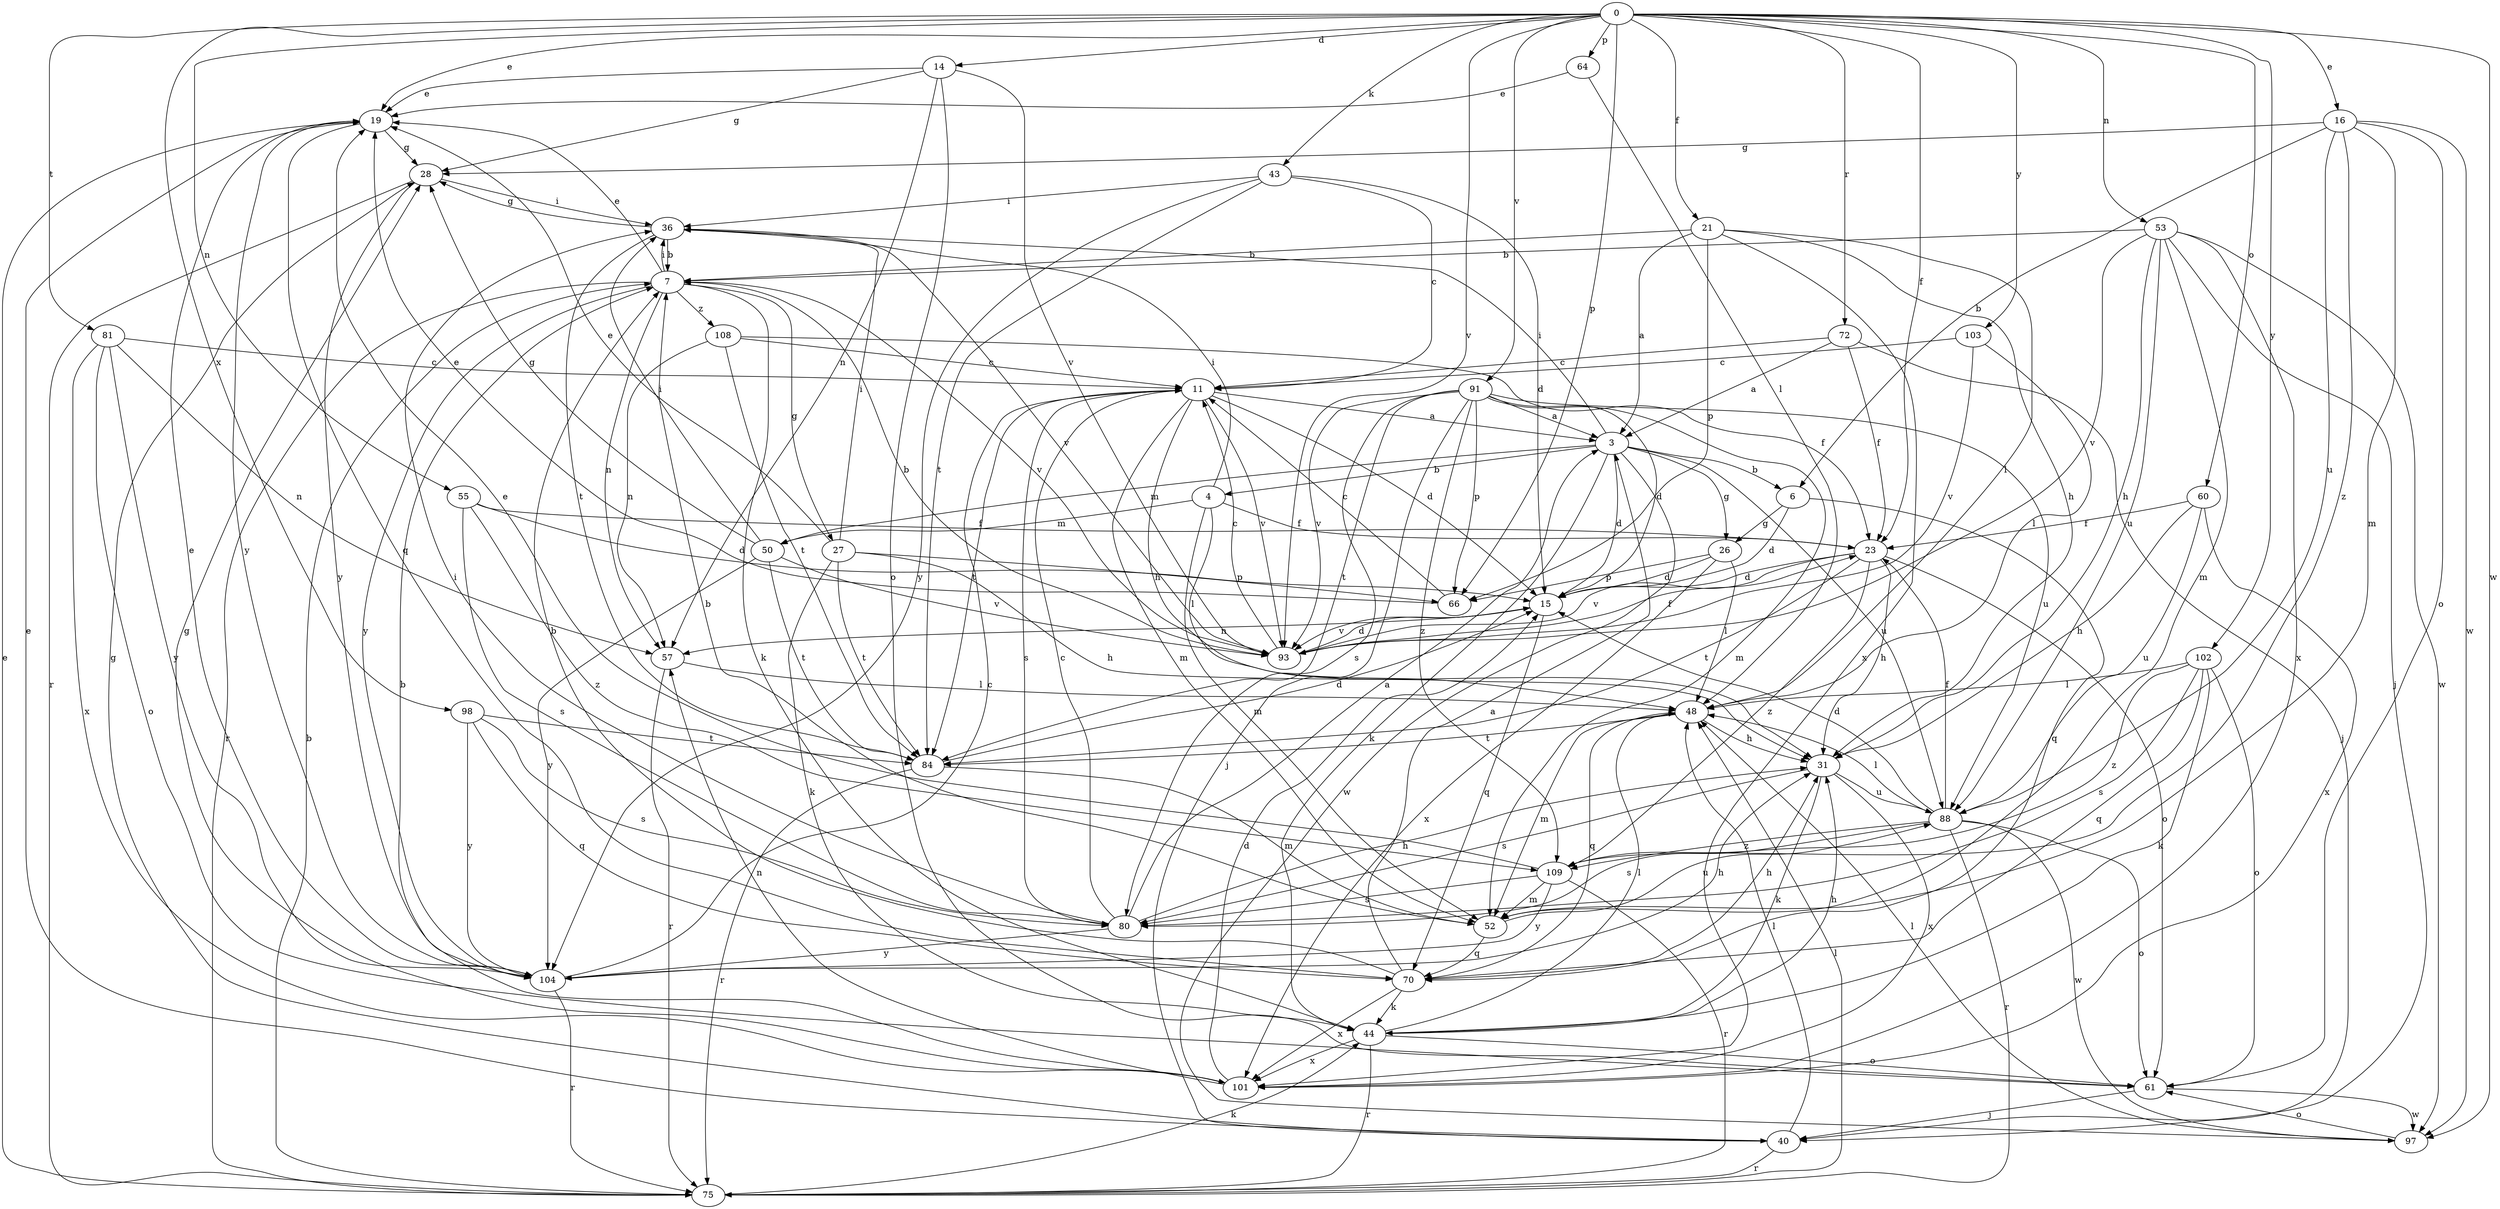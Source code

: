 strict digraph  {
0;
3;
4;
6;
7;
11;
14;
15;
16;
19;
21;
23;
26;
27;
28;
31;
36;
40;
43;
44;
48;
50;
52;
53;
55;
57;
60;
61;
64;
66;
70;
72;
75;
80;
81;
84;
88;
91;
93;
97;
98;
101;
102;
103;
104;
108;
109;
0 -> 14  [label=d];
0 -> 16  [label=e];
0 -> 19  [label=e];
0 -> 21  [label=f];
0 -> 23  [label=f];
0 -> 43  [label=k];
0 -> 53  [label=n];
0 -> 55  [label=n];
0 -> 60  [label=o];
0 -> 64  [label=p];
0 -> 66  [label=p];
0 -> 72  [label=r];
0 -> 81  [label=t];
0 -> 91  [label=v];
0 -> 93  [label=v];
0 -> 97  [label=w];
0 -> 98  [label=x];
0 -> 102  [label=y];
0 -> 103  [label=y];
3 -> 4  [label=b];
3 -> 6  [label=b];
3 -> 15  [label=d];
3 -> 26  [label=g];
3 -> 36  [label=i];
3 -> 44  [label=k];
3 -> 50  [label=m];
3 -> 88  [label=u];
3 -> 97  [label=w];
4 -> 23  [label=f];
4 -> 36  [label=i];
4 -> 48  [label=l];
4 -> 50  [label=m];
4 -> 52  [label=m];
6 -> 15  [label=d];
6 -> 26  [label=g];
6 -> 70  [label=q];
7 -> 19  [label=e];
7 -> 27  [label=g];
7 -> 36  [label=i];
7 -> 44  [label=k];
7 -> 57  [label=n];
7 -> 75  [label=r];
7 -> 93  [label=v];
7 -> 104  [label=y];
7 -> 108  [label=z];
11 -> 3  [label=a];
11 -> 15  [label=d];
11 -> 31  [label=h];
11 -> 52  [label=m];
11 -> 80  [label=s];
11 -> 84  [label=t];
11 -> 93  [label=v];
14 -> 19  [label=e];
14 -> 28  [label=g];
14 -> 57  [label=n];
14 -> 61  [label=o];
14 -> 93  [label=v];
15 -> 57  [label=n];
15 -> 70  [label=q];
15 -> 93  [label=v];
16 -> 6  [label=b];
16 -> 28  [label=g];
16 -> 52  [label=m];
16 -> 61  [label=o];
16 -> 88  [label=u];
16 -> 97  [label=w];
16 -> 109  [label=z];
19 -> 28  [label=g];
19 -> 70  [label=q];
19 -> 104  [label=y];
21 -> 3  [label=a];
21 -> 7  [label=b];
21 -> 31  [label=h];
21 -> 48  [label=l];
21 -> 66  [label=p];
21 -> 101  [label=x];
23 -> 15  [label=d];
23 -> 31  [label=h];
23 -> 61  [label=o];
23 -> 84  [label=t];
23 -> 93  [label=v];
23 -> 109  [label=z];
26 -> 15  [label=d];
26 -> 48  [label=l];
26 -> 66  [label=p];
26 -> 101  [label=x];
27 -> 19  [label=e];
27 -> 31  [label=h];
27 -> 36  [label=i];
27 -> 44  [label=k];
27 -> 66  [label=p];
27 -> 84  [label=t];
28 -> 36  [label=i];
28 -> 75  [label=r];
28 -> 104  [label=y];
31 -> 44  [label=k];
31 -> 80  [label=s];
31 -> 88  [label=u];
31 -> 101  [label=x];
36 -> 7  [label=b];
36 -> 28  [label=g];
36 -> 84  [label=t];
36 -> 93  [label=v];
40 -> 19  [label=e];
40 -> 28  [label=g];
40 -> 48  [label=l];
40 -> 75  [label=r];
43 -> 11  [label=c];
43 -> 15  [label=d];
43 -> 36  [label=i];
43 -> 84  [label=t];
43 -> 104  [label=y];
44 -> 31  [label=h];
44 -> 48  [label=l];
44 -> 61  [label=o];
44 -> 75  [label=r];
44 -> 101  [label=x];
48 -> 31  [label=h];
48 -> 52  [label=m];
48 -> 70  [label=q];
48 -> 84  [label=t];
50 -> 28  [label=g];
50 -> 36  [label=i];
50 -> 84  [label=t];
50 -> 93  [label=v];
50 -> 104  [label=y];
52 -> 7  [label=b];
52 -> 70  [label=q];
52 -> 88  [label=u];
53 -> 7  [label=b];
53 -> 31  [label=h];
53 -> 40  [label=j];
53 -> 52  [label=m];
53 -> 88  [label=u];
53 -> 93  [label=v];
53 -> 97  [label=w];
53 -> 101  [label=x];
55 -> 15  [label=d];
55 -> 23  [label=f];
55 -> 80  [label=s];
55 -> 109  [label=z];
57 -> 48  [label=l];
57 -> 75  [label=r];
60 -> 23  [label=f];
60 -> 31  [label=h];
60 -> 88  [label=u];
60 -> 101  [label=x];
61 -> 40  [label=j];
61 -> 97  [label=w];
64 -> 19  [label=e];
64 -> 48  [label=l];
66 -> 11  [label=c];
66 -> 19  [label=e];
70 -> 3  [label=a];
70 -> 7  [label=b];
70 -> 31  [label=h];
70 -> 44  [label=k];
70 -> 101  [label=x];
72 -> 3  [label=a];
72 -> 11  [label=c];
72 -> 23  [label=f];
72 -> 40  [label=j];
75 -> 7  [label=b];
75 -> 19  [label=e];
75 -> 44  [label=k];
75 -> 48  [label=l];
80 -> 3  [label=a];
80 -> 11  [label=c];
80 -> 31  [label=h];
80 -> 36  [label=i];
80 -> 104  [label=y];
81 -> 11  [label=c];
81 -> 57  [label=n];
81 -> 61  [label=o];
81 -> 101  [label=x];
81 -> 104  [label=y];
84 -> 15  [label=d];
84 -> 52  [label=m];
84 -> 75  [label=r];
88 -> 15  [label=d];
88 -> 23  [label=f];
88 -> 48  [label=l];
88 -> 61  [label=o];
88 -> 75  [label=r];
88 -> 80  [label=s];
88 -> 97  [label=w];
88 -> 109  [label=z];
91 -> 3  [label=a];
91 -> 15  [label=d];
91 -> 40  [label=j];
91 -> 52  [label=m];
91 -> 66  [label=p];
91 -> 80  [label=s];
91 -> 84  [label=t];
91 -> 88  [label=u];
91 -> 93  [label=v];
91 -> 109  [label=z];
93 -> 7  [label=b];
93 -> 11  [label=c];
93 -> 15  [label=d];
93 -> 23  [label=f];
97 -> 48  [label=l];
97 -> 61  [label=o];
98 -> 70  [label=q];
98 -> 80  [label=s];
98 -> 84  [label=t];
98 -> 104  [label=y];
101 -> 7  [label=b];
101 -> 15  [label=d];
101 -> 28  [label=g];
101 -> 57  [label=n];
102 -> 44  [label=k];
102 -> 48  [label=l];
102 -> 61  [label=o];
102 -> 70  [label=q];
102 -> 80  [label=s];
102 -> 109  [label=z];
103 -> 11  [label=c];
103 -> 48  [label=l];
103 -> 93  [label=v];
104 -> 11  [label=c];
104 -> 19  [label=e];
104 -> 31  [label=h];
104 -> 75  [label=r];
108 -> 11  [label=c];
108 -> 23  [label=f];
108 -> 57  [label=n];
108 -> 84  [label=t];
109 -> 19  [label=e];
109 -> 52  [label=m];
109 -> 75  [label=r];
109 -> 80  [label=s];
109 -> 104  [label=y];
}
